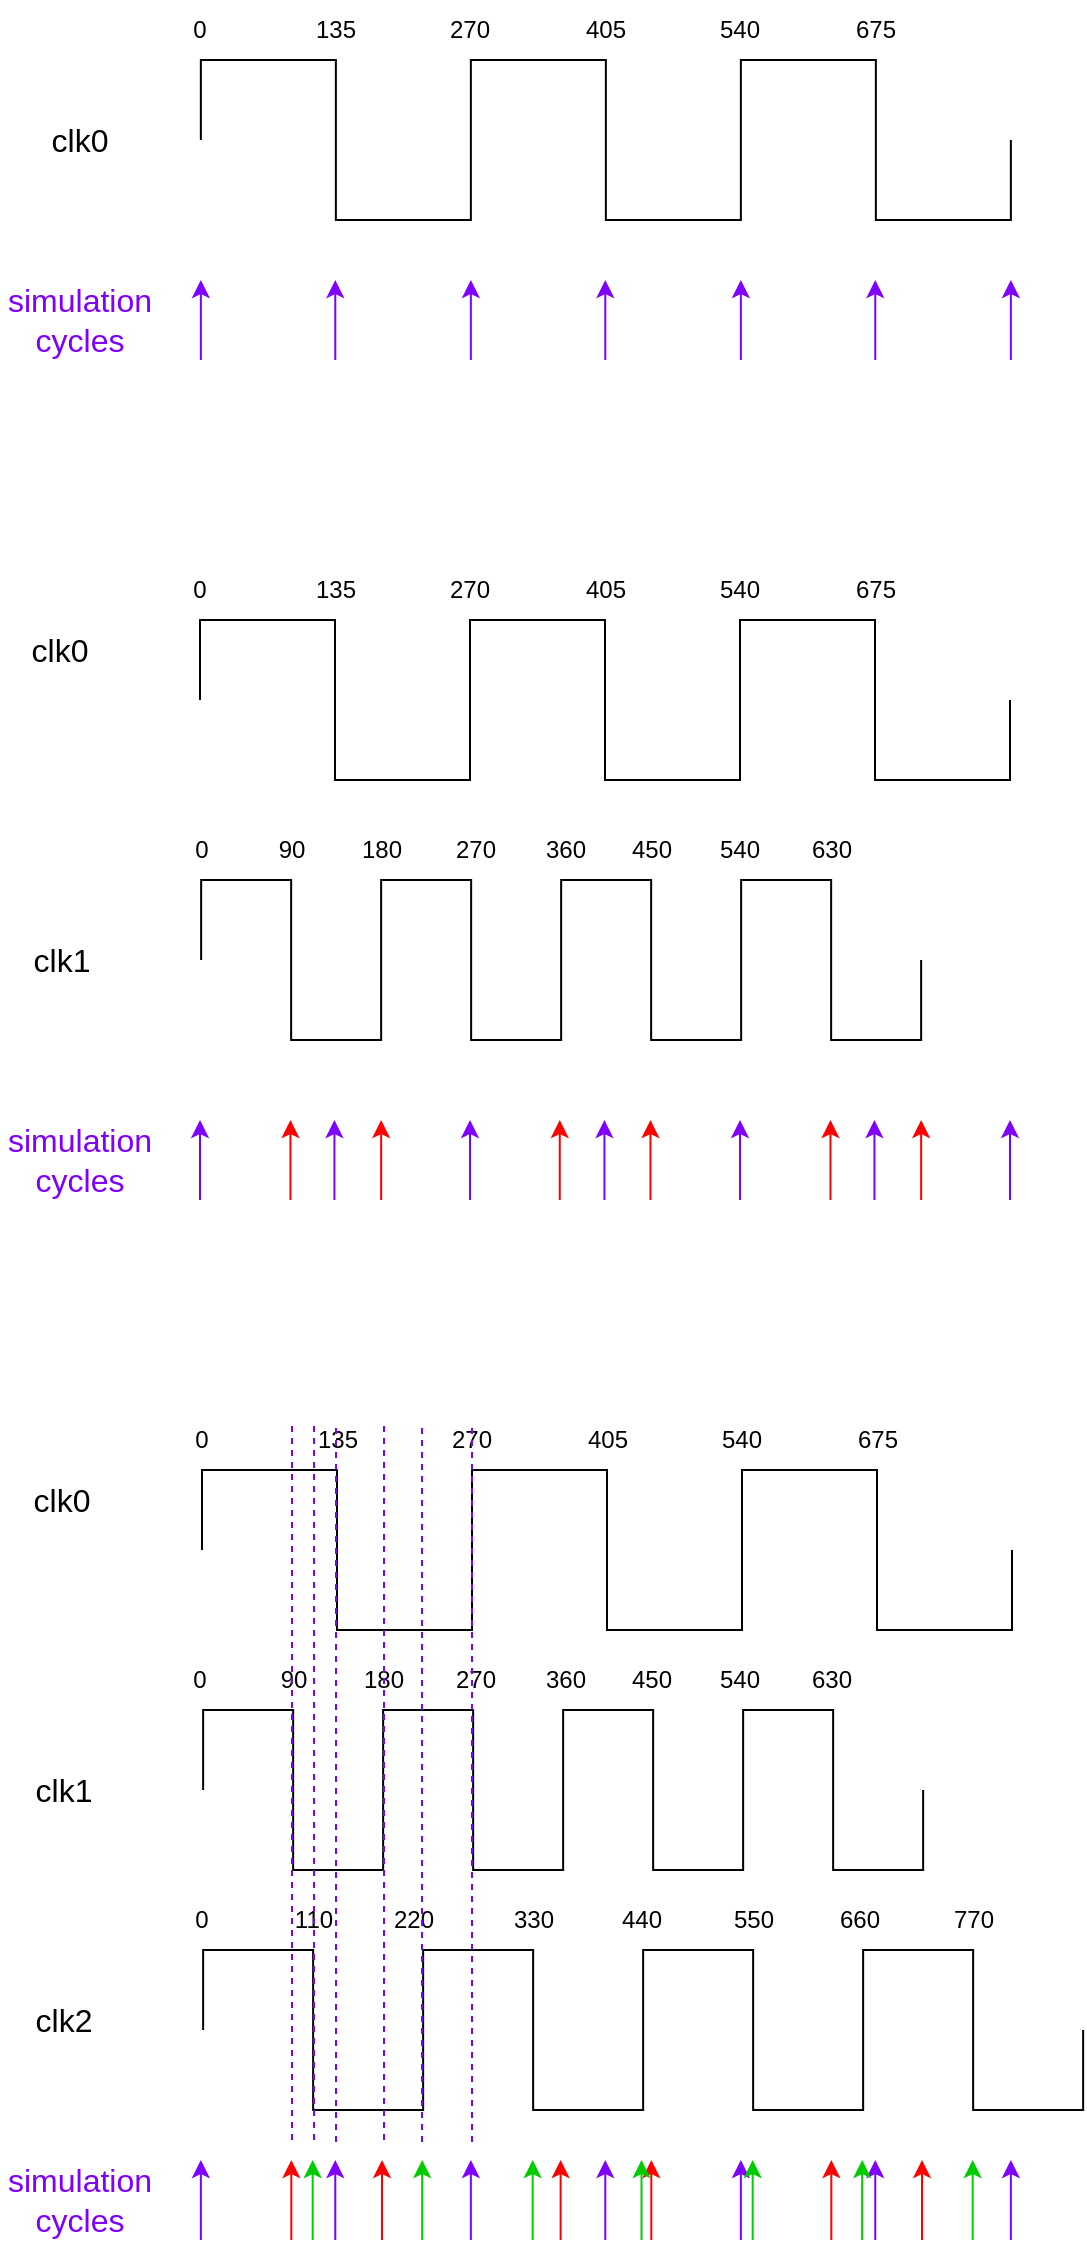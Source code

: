 <mxfile version="26.1.3">
  <diagram name="第 1 页" id="DFIpK8md_fcUtv3xiPu4">
    <mxGraphModel dx="1434" dy="1907" grid="1" gridSize="10" guides="1" tooltips="1" connect="1" arrows="1" fold="1" page="1" pageScale="1" pageWidth="827" pageHeight="1169" math="0" shadow="0">
      <root>
        <mxCell id="0" />
        <mxCell id="1" parent="0" />
        <mxCell id="Y7ee8ukr4ZgqE5oiGkmK-1" value="" style="pointerEvents=1;verticalLabelPosition=bottom;shadow=0;dashed=0;align=center;html=1;verticalAlign=top;shape=mxgraph.electrical.waveforms.square_wave;fontColor=#C3ABD0;" vertex="1" parent="1">
          <mxGeometry x="160.57" y="-265" width="90" height="80" as="geometry" />
        </mxCell>
        <mxCell id="Y7ee8ukr4ZgqE5oiGkmK-2" value="" style="pointerEvents=1;verticalLabelPosition=bottom;shadow=0;dashed=0;align=center;html=1;verticalAlign=top;shape=mxgraph.electrical.waveforms.square_wave;fontColor=#C3ABD0;" vertex="1" parent="1">
          <mxGeometry x="250.57" y="-265" width="90" height="80" as="geometry" />
        </mxCell>
        <mxCell id="Y7ee8ukr4ZgqE5oiGkmK-3" value="" style="pointerEvents=1;verticalLabelPosition=bottom;shadow=0;dashed=0;align=center;html=1;verticalAlign=top;shape=mxgraph.electrical.waveforms.square_wave;fontColor=#C3ABD0;" vertex="1" parent="1">
          <mxGeometry x="340.57" y="-265" width="90" height="80" as="geometry" />
        </mxCell>
        <mxCell id="Y7ee8ukr4ZgqE5oiGkmK-4" value="" style="pointerEvents=1;verticalLabelPosition=bottom;shadow=0;dashed=0;align=center;html=1;verticalAlign=top;shape=mxgraph.electrical.waveforms.square_wave;fontColor=#C3ABD0;" vertex="1" parent="1">
          <mxGeometry x="430.57" y="-265" width="90" height="80" as="geometry" />
        </mxCell>
        <mxCell id="Y7ee8ukr4ZgqE5oiGkmK-5" value="" style="pointerEvents=1;verticalLabelPosition=bottom;shadow=0;dashed=0;align=center;html=1;verticalAlign=top;shape=mxgraph.electrical.waveforms.square_wave;fontColor=#C3ABD0;" vertex="1" parent="1">
          <mxGeometry x="160.57" y="-145" width="110" height="80" as="geometry" />
        </mxCell>
        <mxCell id="Y7ee8ukr4ZgqE5oiGkmK-6" value="" style="pointerEvents=1;verticalLabelPosition=bottom;shadow=0;dashed=0;align=center;html=1;verticalAlign=top;shape=mxgraph.electrical.waveforms.square_wave;fontColor=#C3ABD0;" vertex="1" parent="1">
          <mxGeometry x="270.57" y="-145" width="110" height="80" as="geometry" />
        </mxCell>
        <mxCell id="Y7ee8ukr4ZgqE5oiGkmK-7" value="" style="pointerEvents=1;verticalLabelPosition=bottom;shadow=0;dashed=0;align=center;html=1;verticalAlign=top;shape=mxgraph.electrical.waveforms.square_wave;fontColor=#C3ABD0;" vertex="1" parent="1">
          <mxGeometry x="380.57" y="-145" width="110" height="80" as="geometry" />
        </mxCell>
        <mxCell id="Y7ee8ukr4ZgqE5oiGkmK-8" value="" style="pointerEvents=1;verticalLabelPosition=bottom;shadow=0;dashed=0;align=center;html=1;verticalAlign=top;shape=mxgraph.electrical.waveforms.square_wave;fontColor=#C3ABD0;" vertex="1" parent="1">
          <mxGeometry x="490.57" y="-145" width="110" height="80" as="geometry" />
        </mxCell>
        <mxCell id="Y7ee8ukr4ZgqE5oiGkmK-9" value="" style="pointerEvents=1;verticalLabelPosition=bottom;shadow=0;dashed=0;align=center;html=1;verticalAlign=top;shape=mxgraph.electrical.waveforms.square_wave;fontColor=#C3ABD0;" vertex="1" parent="1">
          <mxGeometry x="160" y="-385" width="135" height="80" as="geometry" />
        </mxCell>
        <mxCell id="Y7ee8ukr4ZgqE5oiGkmK-10" value="" style="pointerEvents=1;verticalLabelPosition=bottom;shadow=0;dashed=0;align=center;html=1;verticalAlign=top;shape=mxgraph.electrical.waveforms.square_wave;fontColor=#C3ABD0;" vertex="1" parent="1">
          <mxGeometry x="295" y="-385" width="135" height="80" as="geometry" />
        </mxCell>
        <mxCell id="Y7ee8ukr4ZgqE5oiGkmK-11" value="" style="pointerEvents=1;verticalLabelPosition=bottom;shadow=0;dashed=0;align=center;html=1;verticalAlign=top;shape=mxgraph.electrical.waveforms.square_wave;fontColor=#C3ABD0;" vertex="1" parent="1">
          <mxGeometry x="430" y="-385" width="135" height="80" as="geometry" />
        </mxCell>
        <mxCell id="Y7ee8ukr4ZgqE5oiGkmK-12" value="0" style="text;html=1;strokeColor=none;fillColor=none;align=center;verticalAlign=middle;whiteSpace=wrap;rounded=0;fontColor=#000000;" vertex="1" parent="1">
          <mxGeometry x="130" y="-415" width="60" height="30" as="geometry" />
        </mxCell>
        <mxCell id="Y7ee8ukr4ZgqE5oiGkmK-13" value="135" style="text;html=1;strokeColor=none;fillColor=none;align=center;verticalAlign=middle;whiteSpace=wrap;rounded=0;fontColor=#000000;" vertex="1" parent="1">
          <mxGeometry x="197.5" y="-415" width="60" height="30" as="geometry" />
        </mxCell>
        <mxCell id="Y7ee8ukr4ZgqE5oiGkmK-14" value="90" style="text;html=1;strokeColor=none;fillColor=none;align=center;verticalAlign=middle;whiteSpace=wrap;rounded=0;fontColor=#000000;" vertex="1" parent="1">
          <mxGeometry x="175.57" y="-295" width="60" height="30" as="geometry" />
        </mxCell>
        <mxCell id="Y7ee8ukr4ZgqE5oiGkmK-15" value="110" style="text;html=1;strokeColor=none;fillColor=none;align=center;verticalAlign=middle;whiteSpace=wrap;rounded=0;fontColor=#000000;" vertex="1" parent="1">
          <mxGeometry x="185.57" y="-175" width="60" height="30" as="geometry" />
        </mxCell>
        <mxCell id="Y7ee8ukr4ZgqE5oiGkmK-16" value="270" style="text;html=1;strokeColor=none;fillColor=none;align=center;verticalAlign=middle;whiteSpace=wrap;rounded=0;fontColor=#000000;" vertex="1" parent="1">
          <mxGeometry x="265" y="-415" width="60" height="30" as="geometry" />
        </mxCell>
        <mxCell id="Y7ee8ukr4ZgqE5oiGkmK-17" value="405" style="text;html=1;strokeColor=none;fillColor=none;align=center;verticalAlign=middle;whiteSpace=wrap;rounded=0;fontColor=#000000;" vertex="1" parent="1">
          <mxGeometry x="332.5" y="-415" width="60" height="30" as="geometry" />
        </mxCell>
        <mxCell id="Y7ee8ukr4ZgqE5oiGkmK-18" value="540" style="text;html=1;strokeColor=none;fillColor=none;align=center;verticalAlign=middle;whiteSpace=wrap;rounded=0;fontColor=#000000;" vertex="1" parent="1">
          <mxGeometry x="400" y="-415" width="60" height="30" as="geometry" />
        </mxCell>
        <mxCell id="Y7ee8ukr4ZgqE5oiGkmK-19" value="180" style="text;html=1;strokeColor=none;fillColor=none;align=center;verticalAlign=middle;whiteSpace=wrap;rounded=0;fontColor=#000000;" vertex="1" parent="1">
          <mxGeometry x="220.57" y="-295" width="60" height="30" as="geometry" />
        </mxCell>
        <mxCell id="Y7ee8ukr4ZgqE5oiGkmK-20" value="220" style="text;html=1;strokeColor=none;fillColor=none;align=center;verticalAlign=middle;whiteSpace=wrap;rounded=0;fontColor=#000000;" vertex="1" parent="1">
          <mxGeometry x="235.57" y="-175" width="60" height="30" as="geometry" />
        </mxCell>
        <mxCell id="Y7ee8ukr4ZgqE5oiGkmK-21" value="clk0" style="text;html=1;strokeColor=none;fillColor=none;align=center;verticalAlign=middle;whiteSpace=wrap;rounded=0;fontColor=#000000;fontSize=16;" vertex="1" parent="1">
          <mxGeometry x="60" y="-385" width="60" height="30" as="geometry" />
        </mxCell>
        <mxCell id="Y7ee8ukr4ZgqE5oiGkmK-22" value="clk1" style="text;html=1;strokeColor=none;fillColor=none;align=center;verticalAlign=middle;whiteSpace=wrap;rounded=0;fontColor=#000000;fontSize=16;" vertex="1" parent="1">
          <mxGeometry x="60.57" y="-240" width="60" height="30" as="geometry" />
        </mxCell>
        <mxCell id="Y7ee8ukr4ZgqE5oiGkmK-23" value="clk2" style="text;html=1;strokeColor=none;fillColor=none;align=center;verticalAlign=middle;whiteSpace=wrap;rounded=0;fontColor=#000000;fontSize=16;" vertex="1" parent="1">
          <mxGeometry x="60.57" y="-125" width="60" height="30" as="geometry" />
        </mxCell>
        <mxCell id="Y7ee8ukr4ZgqE5oiGkmK-24" value="" style="endArrow=none;dashed=1;html=1;rounded=0;strokeColor=#7F00FF;fontColor=#000000;" edge="1" parent="1">
          <mxGeometry width="50" height="50" relative="1" as="geometry">
            <mxPoint x="205" y="-50" as="sourcePoint" />
            <mxPoint x="205" y="-410" as="targetPoint" />
          </mxGeometry>
        </mxCell>
        <mxCell id="Y7ee8ukr4ZgqE5oiGkmK-25" value="" style="pointerEvents=1;verticalLabelPosition=bottom;shadow=0;dashed=0;align=center;html=1;verticalAlign=top;shape=mxgraph.electrical.waveforms.square_wave;fontColor=#C3ABD0;" vertex="1" parent="1">
          <mxGeometry x="159.43" y="-1090" width="135" height="80" as="geometry" />
        </mxCell>
        <mxCell id="Y7ee8ukr4ZgqE5oiGkmK-26" value="" style="pointerEvents=1;verticalLabelPosition=bottom;shadow=0;dashed=0;align=center;html=1;verticalAlign=top;shape=mxgraph.electrical.waveforms.square_wave;fontColor=#C3ABD0;" vertex="1" parent="1">
          <mxGeometry x="294.43" y="-1090" width="135" height="80" as="geometry" />
        </mxCell>
        <mxCell id="Y7ee8ukr4ZgqE5oiGkmK-27" value="" style="pointerEvents=1;verticalLabelPosition=bottom;shadow=0;dashed=0;align=center;html=1;verticalAlign=top;shape=mxgraph.electrical.waveforms.square_wave;fontColor=#C3ABD0;" vertex="1" parent="1">
          <mxGeometry x="429.43" y="-1090" width="135" height="80" as="geometry" />
        </mxCell>
        <mxCell id="Y7ee8ukr4ZgqE5oiGkmK-28" value="0" style="text;html=1;strokeColor=none;fillColor=none;align=center;verticalAlign=middle;whiteSpace=wrap;rounded=0;fontColor=#000000;" vertex="1" parent="1">
          <mxGeometry x="129.43" y="-1120" width="60" height="30" as="geometry" />
        </mxCell>
        <mxCell id="Y7ee8ukr4ZgqE5oiGkmK-29" value="135" style="text;html=1;strokeColor=none;fillColor=none;align=center;verticalAlign=middle;whiteSpace=wrap;rounded=0;fontColor=#000000;" vertex="1" parent="1">
          <mxGeometry x="196.93" y="-1120" width="60" height="30" as="geometry" />
        </mxCell>
        <mxCell id="Y7ee8ukr4ZgqE5oiGkmK-30" value="270" style="text;html=1;strokeColor=none;fillColor=none;align=center;verticalAlign=middle;whiteSpace=wrap;rounded=0;fontColor=#000000;" vertex="1" parent="1">
          <mxGeometry x="264.43" y="-1120" width="60" height="30" as="geometry" />
        </mxCell>
        <mxCell id="Y7ee8ukr4ZgqE5oiGkmK-31" value="405" style="text;html=1;strokeColor=none;fillColor=none;align=center;verticalAlign=middle;whiteSpace=wrap;rounded=0;fontColor=#000000;" vertex="1" parent="1">
          <mxGeometry x="331.93" y="-1120" width="60" height="30" as="geometry" />
        </mxCell>
        <mxCell id="Y7ee8ukr4ZgqE5oiGkmK-32" value="540" style="text;html=1;strokeColor=none;fillColor=none;align=center;verticalAlign=middle;whiteSpace=wrap;rounded=0;fontColor=#000000;" vertex="1" parent="1">
          <mxGeometry x="399.43" y="-1120" width="60" height="30" as="geometry" />
        </mxCell>
        <mxCell id="Y7ee8ukr4ZgqE5oiGkmK-33" value="clk0" style="text;html=1;strokeColor=none;fillColor=none;align=center;verticalAlign=middle;whiteSpace=wrap;rounded=0;fontColor=#000000;fontSize=16;" vertex="1" parent="1">
          <mxGeometry x="69.43" y="-1065" width="60" height="30" as="geometry" />
        </mxCell>
        <mxCell id="Y7ee8ukr4ZgqE5oiGkmK-34" value="simulation&lt;br&gt;cycles" style="text;html=1;strokeColor=none;fillColor=none;align=center;verticalAlign=middle;whiteSpace=wrap;rounded=0;fontColor=#7F00FF;fontSize=16;" vertex="1" parent="1">
          <mxGeometry x="69.43" y="-980" width="60" height="40" as="geometry" />
        </mxCell>
        <mxCell id="Y7ee8ukr4ZgqE5oiGkmK-35" value="" style="endArrow=classic;html=1;rounded=0;strokeColor=#7F00FF;fontSize=16;fontColor=#FF0000;" edge="1" parent="1">
          <mxGeometry width="50" height="50" relative="1" as="geometry">
            <mxPoint x="159.43" y="-940" as="sourcePoint" />
            <mxPoint x="159.43" y="-980" as="targetPoint" />
          </mxGeometry>
        </mxCell>
        <mxCell id="Y7ee8ukr4ZgqE5oiGkmK-36" value="" style="endArrow=classic;html=1;rounded=0;strokeColor=#7F00FF;fontSize=16;fontColor=#FF0000;" edge="1" parent="1">
          <mxGeometry width="50" height="50" relative="1" as="geometry">
            <mxPoint x="226.64" y="-940" as="sourcePoint" />
            <mxPoint x="226.64" y="-980" as="targetPoint" />
          </mxGeometry>
        </mxCell>
        <mxCell id="Y7ee8ukr4ZgqE5oiGkmK-37" value="" style="endArrow=classic;html=1;rounded=0;strokeColor=#7F00FF;fontSize=16;fontColor=#FF0000;" edge="1" parent="1">
          <mxGeometry width="50" height="50" relative="1" as="geometry">
            <mxPoint x="294.43" y="-940" as="sourcePoint" />
            <mxPoint x="294.43" y="-980" as="targetPoint" />
          </mxGeometry>
        </mxCell>
        <mxCell id="Y7ee8ukr4ZgqE5oiGkmK-38" value="" style="endArrow=classic;html=1;rounded=0;strokeColor=#7F00FF;fontSize=16;fontColor=#FF0000;" edge="1" parent="1">
          <mxGeometry width="50" height="50" relative="1" as="geometry">
            <mxPoint x="361.64" y="-940" as="sourcePoint" />
            <mxPoint x="361.64" y="-980" as="targetPoint" />
          </mxGeometry>
        </mxCell>
        <mxCell id="Y7ee8ukr4ZgqE5oiGkmK-39" value="" style="endArrow=classic;html=1;rounded=0;strokeColor=#7F00FF;fontSize=16;fontColor=#FF0000;" edge="1" parent="1">
          <mxGeometry width="50" height="50" relative="1" as="geometry">
            <mxPoint x="429.43" y="-940" as="sourcePoint" />
            <mxPoint x="429.43" y="-980" as="targetPoint" />
          </mxGeometry>
        </mxCell>
        <mxCell id="Y7ee8ukr4ZgqE5oiGkmK-40" value="" style="endArrow=classic;html=1;rounded=0;strokeColor=#7F00FF;fontSize=16;fontColor=#FF0000;" edge="1" parent="1">
          <mxGeometry width="50" height="50" relative="1" as="geometry">
            <mxPoint x="496.64" y="-940" as="sourcePoint" />
            <mxPoint x="496.64" y="-980" as="targetPoint" />
          </mxGeometry>
        </mxCell>
        <mxCell id="Y7ee8ukr4ZgqE5oiGkmK-41" value="" style="endArrow=classic;html=1;rounded=0;strokeColor=#7F00FF;fontSize=16;fontColor=#FF0000;" edge="1" parent="1">
          <mxGeometry width="50" height="50" relative="1" as="geometry">
            <mxPoint x="564.43" y="-940" as="sourcePoint" />
            <mxPoint x="564.43" y="-980" as="targetPoint" />
          </mxGeometry>
        </mxCell>
        <mxCell id="Y7ee8ukr4ZgqE5oiGkmK-42" value="675" style="text;html=1;strokeColor=none;fillColor=none;align=center;verticalAlign=middle;whiteSpace=wrap;rounded=0;fontColor=#000000;" vertex="1" parent="1">
          <mxGeometry x="466.93" y="-1120" width="60" height="30" as="geometry" />
        </mxCell>
        <mxCell id="Y7ee8ukr4ZgqE5oiGkmK-43" value="" style="pointerEvents=1;verticalLabelPosition=bottom;shadow=0;dashed=0;align=center;html=1;verticalAlign=top;shape=mxgraph.electrical.waveforms.square_wave;fontColor=#C3ABD0;" vertex="1" parent="1">
          <mxGeometry x="159.57" y="-680" width="90" height="80" as="geometry" />
        </mxCell>
        <mxCell id="Y7ee8ukr4ZgqE5oiGkmK-44" value="" style="pointerEvents=1;verticalLabelPosition=bottom;shadow=0;dashed=0;align=center;html=1;verticalAlign=top;shape=mxgraph.electrical.waveforms.square_wave;fontColor=#C3ABD0;" vertex="1" parent="1">
          <mxGeometry x="249.57" y="-680" width="90" height="80" as="geometry" />
        </mxCell>
        <mxCell id="Y7ee8ukr4ZgqE5oiGkmK-45" value="" style="pointerEvents=1;verticalLabelPosition=bottom;shadow=0;dashed=0;align=center;html=1;verticalAlign=top;shape=mxgraph.electrical.waveforms.square_wave;fontColor=#C3ABD0;" vertex="1" parent="1">
          <mxGeometry x="339.57" y="-680" width="90" height="80" as="geometry" />
        </mxCell>
        <mxCell id="Y7ee8ukr4ZgqE5oiGkmK-46" value="" style="pointerEvents=1;verticalLabelPosition=bottom;shadow=0;dashed=0;align=center;html=1;verticalAlign=top;shape=mxgraph.electrical.waveforms.square_wave;fontColor=#C3ABD0;" vertex="1" parent="1">
          <mxGeometry x="429.57" y="-680" width="90" height="80" as="geometry" />
        </mxCell>
        <mxCell id="Y7ee8ukr4ZgqE5oiGkmK-47" value="" style="pointerEvents=1;verticalLabelPosition=bottom;shadow=0;dashed=0;align=center;html=1;verticalAlign=top;shape=mxgraph.electrical.waveforms.square_wave;fontColor=#C3ABD0;" vertex="1" parent="1">
          <mxGeometry x="159" y="-810" width="135" height="80" as="geometry" />
        </mxCell>
        <mxCell id="Y7ee8ukr4ZgqE5oiGkmK-48" value="" style="pointerEvents=1;verticalLabelPosition=bottom;shadow=0;dashed=0;align=center;html=1;verticalAlign=top;shape=mxgraph.electrical.waveforms.square_wave;fontColor=#C3ABD0;" vertex="1" parent="1">
          <mxGeometry x="294" y="-810" width="135" height="80" as="geometry" />
        </mxCell>
        <mxCell id="Y7ee8ukr4ZgqE5oiGkmK-49" value="" style="pointerEvents=1;verticalLabelPosition=bottom;shadow=0;dashed=0;align=center;html=1;verticalAlign=top;shape=mxgraph.electrical.waveforms.square_wave;fontColor=#C3ABD0;" vertex="1" parent="1">
          <mxGeometry x="429" y="-810" width="135" height="80" as="geometry" />
        </mxCell>
        <mxCell id="Y7ee8ukr4ZgqE5oiGkmK-50" value="0" style="text;html=1;strokeColor=none;fillColor=none;align=center;verticalAlign=middle;whiteSpace=wrap;rounded=0;fontColor=#000000;" vertex="1" parent="1">
          <mxGeometry x="129" y="-840" width="60" height="30" as="geometry" />
        </mxCell>
        <mxCell id="Y7ee8ukr4ZgqE5oiGkmK-51" value="135" style="text;html=1;strokeColor=none;fillColor=none;align=center;verticalAlign=middle;whiteSpace=wrap;rounded=0;fontColor=#000000;" vertex="1" parent="1">
          <mxGeometry x="196.5" y="-840" width="60" height="30" as="geometry" />
        </mxCell>
        <mxCell id="Y7ee8ukr4ZgqE5oiGkmK-52" value="90" style="text;html=1;strokeColor=none;fillColor=none;align=center;verticalAlign=middle;whiteSpace=wrap;rounded=0;fontColor=#000000;" vertex="1" parent="1">
          <mxGeometry x="174.57" y="-710" width="60" height="30" as="geometry" />
        </mxCell>
        <mxCell id="Y7ee8ukr4ZgqE5oiGkmK-53" value="270" style="text;html=1;strokeColor=none;fillColor=none;align=center;verticalAlign=middle;whiteSpace=wrap;rounded=0;fontColor=#000000;" vertex="1" parent="1">
          <mxGeometry x="264" y="-840" width="60" height="30" as="geometry" />
        </mxCell>
        <mxCell id="Y7ee8ukr4ZgqE5oiGkmK-54" value="405" style="text;html=1;strokeColor=none;fillColor=none;align=center;verticalAlign=middle;whiteSpace=wrap;rounded=0;fontColor=#000000;" vertex="1" parent="1">
          <mxGeometry x="331.5" y="-840" width="60" height="30" as="geometry" />
        </mxCell>
        <mxCell id="Y7ee8ukr4ZgqE5oiGkmK-55" value="540" style="text;html=1;strokeColor=none;fillColor=none;align=center;verticalAlign=middle;whiteSpace=wrap;rounded=0;fontColor=#000000;" vertex="1" parent="1">
          <mxGeometry x="399" y="-840" width="60" height="30" as="geometry" />
        </mxCell>
        <mxCell id="Y7ee8ukr4ZgqE5oiGkmK-56" value="180" style="text;html=1;strokeColor=none;fillColor=none;align=center;verticalAlign=middle;whiteSpace=wrap;rounded=0;fontColor=#000000;" vertex="1" parent="1">
          <mxGeometry x="219.57" y="-710" width="60" height="30" as="geometry" />
        </mxCell>
        <mxCell id="Y7ee8ukr4ZgqE5oiGkmK-57" value="clk0" style="text;html=1;strokeColor=none;fillColor=none;align=center;verticalAlign=middle;whiteSpace=wrap;rounded=0;fontColor=#000000;fontSize=16;" vertex="1" parent="1">
          <mxGeometry x="59.0" y="-810" width="60" height="30" as="geometry" />
        </mxCell>
        <mxCell id="Y7ee8ukr4ZgqE5oiGkmK-58" value="clk1" style="text;html=1;strokeColor=none;fillColor=none;align=center;verticalAlign=middle;whiteSpace=wrap;rounded=0;fontColor=#000000;fontSize=16;" vertex="1" parent="1">
          <mxGeometry x="59.57" y="-655" width="60" height="30" as="geometry" />
        </mxCell>
        <mxCell id="Y7ee8ukr4ZgqE5oiGkmK-59" value="0" style="text;html=1;strokeColor=none;fillColor=none;align=center;verticalAlign=middle;whiteSpace=wrap;rounded=0;fontColor=#000000;" vertex="1" parent="1">
          <mxGeometry x="129.57" y="-710" width="60" height="30" as="geometry" />
        </mxCell>
        <mxCell id="Y7ee8ukr4ZgqE5oiGkmK-60" value="270" style="text;html=1;strokeColor=none;fillColor=none;align=center;verticalAlign=middle;whiteSpace=wrap;rounded=0;fontColor=#000000;" vertex="1" parent="1">
          <mxGeometry x="267.07" y="-710" width="60" height="30" as="geometry" />
        </mxCell>
        <mxCell id="Y7ee8ukr4ZgqE5oiGkmK-61" value="360" style="text;html=1;strokeColor=none;fillColor=none;align=center;verticalAlign=middle;whiteSpace=wrap;rounded=0;fontColor=#000000;" vertex="1" parent="1">
          <mxGeometry x="312.07" y="-710" width="60" height="30" as="geometry" />
        </mxCell>
        <mxCell id="Y7ee8ukr4ZgqE5oiGkmK-62" value="450" style="text;html=1;strokeColor=none;fillColor=none;align=center;verticalAlign=middle;whiteSpace=wrap;rounded=0;fontColor=#000000;" vertex="1" parent="1">
          <mxGeometry x="354.57" y="-710" width="60" height="30" as="geometry" />
        </mxCell>
        <mxCell id="Y7ee8ukr4ZgqE5oiGkmK-63" value="540" style="text;html=1;strokeColor=none;fillColor=none;align=center;verticalAlign=middle;whiteSpace=wrap;rounded=0;fontColor=#000000;" vertex="1" parent="1">
          <mxGeometry x="399" y="-710" width="60" height="30" as="geometry" />
        </mxCell>
        <mxCell id="Y7ee8ukr4ZgqE5oiGkmK-64" value="630" style="text;html=1;strokeColor=none;fillColor=none;align=center;verticalAlign=middle;whiteSpace=wrap;rounded=0;fontColor=#000000;" vertex="1" parent="1">
          <mxGeometry x="444.57" y="-710" width="60" height="30" as="geometry" />
        </mxCell>
        <mxCell id="Y7ee8ukr4ZgqE5oiGkmK-65" value="675" style="text;html=1;strokeColor=none;fillColor=none;align=center;verticalAlign=middle;whiteSpace=wrap;rounded=0;fontColor=#000000;" vertex="1" parent="1">
          <mxGeometry x="466.5" y="-840" width="60" height="30" as="geometry" />
        </mxCell>
        <mxCell id="Y7ee8ukr4ZgqE5oiGkmK-66" value="simulation&lt;br&gt;cycles" style="text;html=1;strokeColor=none;fillColor=none;align=center;verticalAlign=middle;whiteSpace=wrap;rounded=0;fontColor=#7F00FF;fontSize=16;" vertex="1" parent="1">
          <mxGeometry x="69.0" y="-560" width="60" height="40" as="geometry" />
        </mxCell>
        <mxCell id="Y7ee8ukr4ZgqE5oiGkmK-67" value="" style="endArrow=classic;html=1;rounded=0;strokeColor=#7F00FF;fontSize=16;fontColor=#FF0000;" edge="1" parent="1">
          <mxGeometry width="50" height="50" relative="1" as="geometry">
            <mxPoint x="159" y="-520" as="sourcePoint" />
            <mxPoint x="159" y="-560" as="targetPoint" />
          </mxGeometry>
        </mxCell>
        <mxCell id="Y7ee8ukr4ZgqE5oiGkmK-68" value="" style="endArrow=classic;html=1;rounded=0;strokeColor=#7F00FF;fontSize=16;fontColor=#FF0000;" edge="1" parent="1">
          <mxGeometry width="50" height="50" relative="1" as="geometry">
            <mxPoint x="226.21" y="-520" as="sourcePoint" />
            <mxPoint x="226.21" y="-560" as="targetPoint" />
          </mxGeometry>
        </mxCell>
        <mxCell id="Y7ee8ukr4ZgqE5oiGkmK-69" value="" style="endArrow=classic;html=1;rounded=0;strokeColor=#7F00FF;fontSize=16;fontColor=#FF0000;" edge="1" parent="1">
          <mxGeometry width="50" height="50" relative="1" as="geometry">
            <mxPoint x="294" y="-520" as="sourcePoint" />
            <mxPoint x="294" y="-560" as="targetPoint" />
          </mxGeometry>
        </mxCell>
        <mxCell id="Y7ee8ukr4ZgqE5oiGkmK-70" value="" style="endArrow=classic;html=1;rounded=0;strokeColor=#7F00FF;fontSize=16;fontColor=#FF0000;" edge="1" parent="1">
          <mxGeometry width="50" height="50" relative="1" as="geometry">
            <mxPoint x="361.21" y="-520" as="sourcePoint" />
            <mxPoint x="361.21" y="-560" as="targetPoint" />
          </mxGeometry>
        </mxCell>
        <mxCell id="Y7ee8ukr4ZgqE5oiGkmK-71" value="" style="endArrow=classic;html=1;rounded=0;strokeColor=#7F00FF;fontSize=16;fontColor=#FF0000;" edge="1" parent="1">
          <mxGeometry width="50" height="50" relative="1" as="geometry">
            <mxPoint x="429.0" y="-520" as="sourcePoint" />
            <mxPoint x="429.0" y="-560" as="targetPoint" />
          </mxGeometry>
        </mxCell>
        <mxCell id="Y7ee8ukr4ZgqE5oiGkmK-72" value="" style="endArrow=classic;html=1;rounded=0;strokeColor=#7F00FF;fontSize=16;fontColor=#FF0000;" edge="1" parent="1">
          <mxGeometry width="50" height="50" relative="1" as="geometry">
            <mxPoint x="496.21" y="-520" as="sourcePoint" />
            <mxPoint x="496.21" y="-560" as="targetPoint" />
          </mxGeometry>
        </mxCell>
        <mxCell id="Y7ee8ukr4ZgqE5oiGkmK-73" value="" style="endArrow=classic;html=1;rounded=0;strokeColor=#7F00FF;fontSize=16;fontColor=#FF0000;" edge="1" parent="1">
          <mxGeometry width="50" height="50" relative="1" as="geometry">
            <mxPoint x="564" y="-520" as="sourcePoint" />
            <mxPoint x="564" y="-560" as="targetPoint" />
          </mxGeometry>
        </mxCell>
        <mxCell id="Y7ee8ukr4ZgqE5oiGkmK-74" value="" style="endArrow=classic;html=1;rounded=0;strokeColor=#FF0000;fontSize=16;fontColor=#FF0000;" edge="1" parent="1">
          <mxGeometry width="50" height="50" relative="1" as="geometry">
            <mxPoint x="204.23" y="-520" as="sourcePoint" />
            <mxPoint x="204.23" y="-560" as="targetPoint" />
          </mxGeometry>
        </mxCell>
        <mxCell id="Y7ee8ukr4ZgqE5oiGkmK-75" value="" style="endArrow=classic;html=1;rounded=0;strokeColor=#FF0000;fontSize=16;fontColor=#FF0000;" edge="1" parent="1">
          <mxGeometry width="50" height="50" relative="1" as="geometry">
            <mxPoint x="249.57" y="-520" as="sourcePoint" />
            <mxPoint x="249.57" y="-560" as="targetPoint" />
          </mxGeometry>
        </mxCell>
        <mxCell id="Y7ee8ukr4ZgqE5oiGkmK-76" value="" style="endArrow=classic;html=1;rounded=0;strokeColor=#FF0000;fontSize=16;fontColor=#FF0000;" edge="1" parent="1">
          <mxGeometry width="50" height="50" relative="1" as="geometry">
            <mxPoint x="338.88" y="-520" as="sourcePoint" />
            <mxPoint x="338.88" y="-560" as="targetPoint" />
          </mxGeometry>
        </mxCell>
        <mxCell id="Y7ee8ukr4ZgqE5oiGkmK-77" value="" style="endArrow=classic;html=1;rounded=0;strokeColor=#FF0000;fontSize=16;fontColor=#FF0000;" edge="1" parent="1">
          <mxGeometry width="50" height="50" relative="1" as="geometry">
            <mxPoint x="384.23" y="-520" as="sourcePoint" />
            <mxPoint x="384.23" y="-560" as="targetPoint" />
          </mxGeometry>
        </mxCell>
        <mxCell id="Y7ee8ukr4ZgqE5oiGkmK-78" value="" style="endArrow=classic;html=1;rounded=0;strokeColor=#FF0000;fontSize=16;fontColor=#FF0000;" edge="1" parent="1">
          <mxGeometry width="50" height="50" relative="1" as="geometry">
            <mxPoint x="474.23" y="-520" as="sourcePoint" />
            <mxPoint x="474.23" y="-560" as="targetPoint" />
          </mxGeometry>
        </mxCell>
        <mxCell id="Y7ee8ukr4ZgqE5oiGkmK-79" value="" style="endArrow=classic;html=1;rounded=0;strokeColor=#FF0000;fontSize=16;fontColor=#FF0000;" edge="1" parent="1">
          <mxGeometry width="50" height="50" relative="1" as="geometry">
            <mxPoint x="519.57" y="-520" as="sourcePoint" />
            <mxPoint x="519.57" y="-560" as="targetPoint" />
          </mxGeometry>
        </mxCell>
        <mxCell id="Y7ee8ukr4ZgqE5oiGkmK-80" value="675" style="text;html=1;strokeColor=none;fillColor=none;align=center;verticalAlign=middle;whiteSpace=wrap;rounded=0;fontColor=#000000;" vertex="1" parent="1">
          <mxGeometry x="467.5" y="-415" width="60" height="30" as="geometry" />
        </mxCell>
        <mxCell id="Y7ee8ukr4ZgqE5oiGkmK-81" value="270" style="text;html=1;strokeColor=none;fillColor=none;align=center;verticalAlign=middle;whiteSpace=wrap;rounded=0;fontColor=#000000;" vertex="1" parent="1">
          <mxGeometry x="267.07" y="-295" width="60" height="30" as="geometry" />
        </mxCell>
        <mxCell id="Y7ee8ukr4ZgqE5oiGkmK-82" value="360" style="text;html=1;strokeColor=none;fillColor=none;align=center;verticalAlign=middle;whiteSpace=wrap;rounded=0;fontColor=#000000;" vertex="1" parent="1">
          <mxGeometry x="312.07" y="-295" width="60" height="30" as="geometry" />
        </mxCell>
        <mxCell id="Y7ee8ukr4ZgqE5oiGkmK-83" value="450" style="text;html=1;strokeColor=none;fillColor=none;align=center;verticalAlign=middle;whiteSpace=wrap;rounded=0;fontColor=#000000;" vertex="1" parent="1">
          <mxGeometry x="354.57" y="-295" width="60" height="30" as="geometry" />
        </mxCell>
        <mxCell id="Y7ee8ukr4ZgqE5oiGkmK-84" value="540" style="text;html=1;strokeColor=none;fillColor=none;align=center;verticalAlign=middle;whiteSpace=wrap;rounded=0;fontColor=#000000;" vertex="1" parent="1">
          <mxGeometry x="399" y="-295" width="60" height="30" as="geometry" />
        </mxCell>
        <mxCell id="Y7ee8ukr4ZgqE5oiGkmK-85" value="630" style="text;html=1;strokeColor=none;fillColor=none;align=center;verticalAlign=middle;whiteSpace=wrap;rounded=0;fontColor=#000000;" vertex="1" parent="1">
          <mxGeometry x="444.57" y="-295" width="60" height="30" as="geometry" />
        </mxCell>
        <mxCell id="Y7ee8ukr4ZgqE5oiGkmK-86" value="0" style="text;html=1;strokeColor=none;fillColor=none;align=center;verticalAlign=middle;whiteSpace=wrap;rounded=0;fontColor=#000000;" vertex="1" parent="1">
          <mxGeometry x="129" y="-295" width="60" height="30" as="geometry" />
        </mxCell>
        <mxCell id="Y7ee8ukr4ZgqE5oiGkmK-87" value="0" style="text;html=1;strokeColor=none;fillColor=none;align=center;verticalAlign=middle;whiteSpace=wrap;rounded=0;fontColor=#000000;" vertex="1" parent="1">
          <mxGeometry x="130" y="-175" width="60" height="30" as="geometry" />
        </mxCell>
        <mxCell id="Y7ee8ukr4ZgqE5oiGkmK-88" value="330" style="text;html=1;strokeColor=none;fillColor=none;align=center;verticalAlign=middle;whiteSpace=wrap;rounded=0;fontColor=#000000;" vertex="1" parent="1">
          <mxGeometry x="295.57" y="-175" width="60" height="30" as="geometry" />
        </mxCell>
        <mxCell id="Y7ee8ukr4ZgqE5oiGkmK-89" value="440" style="text;html=1;strokeColor=none;fillColor=none;align=center;verticalAlign=middle;whiteSpace=wrap;rounded=0;fontColor=#000000;" vertex="1" parent="1">
          <mxGeometry x="350" y="-175" width="60" height="30" as="geometry" />
        </mxCell>
        <mxCell id="Y7ee8ukr4ZgqE5oiGkmK-90" value="550" style="text;html=1;strokeColor=none;fillColor=none;align=center;verticalAlign=middle;whiteSpace=wrap;rounded=0;fontColor=#000000;" vertex="1" parent="1">
          <mxGeometry x="405.57" y="-175" width="60" height="30" as="geometry" />
        </mxCell>
        <mxCell id="Y7ee8ukr4ZgqE5oiGkmK-91" value="660" style="text;html=1;strokeColor=none;fillColor=none;align=center;verticalAlign=middle;whiteSpace=wrap;rounded=0;fontColor=#000000;" vertex="1" parent="1">
          <mxGeometry x="459" y="-175" width="60" height="30" as="geometry" />
        </mxCell>
        <mxCell id="Y7ee8ukr4ZgqE5oiGkmK-92" value="770" style="text;html=1;strokeColor=none;fillColor=none;align=center;verticalAlign=middle;whiteSpace=wrap;rounded=0;fontColor=#000000;" vertex="1" parent="1">
          <mxGeometry x="515.57" y="-175" width="60" height="30" as="geometry" />
        </mxCell>
        <mxCell id="Y7ee8ukr4ZgqE5oiGkmK-93" value="simulation&lt;br&gt;cycles" style="text;html=1;strokeColor=none;fillColor=none;align=center;verticalAlign=middle;whiteSpace=wrap;rounded=0;fontColor=#7F00FF;fontSize=16;" vertex="1" parent="1">
          <mxGeometry x="69.43" y="-40" width="60" height="40" as="geometry" />
        </mxCell>
        <mxCell id="Y7ee8ukr4ZgqE5oiGkmK-94" value="" style="endArrow=classic;html=1;rounded=0;strokeColor=#7F00FF;fontSize=16;fontColor=#FF0000;" edge="1" parent="1">
          <mxGeometry width="50" height="50" relative="1" as="geometry">
            <mxPoint x="159.43" as="sourcePoint" />
            <mxPoint x="159.43" y="-40" as="targetPoint" />
          </mxGeometry>
        </mxCell>
        <mxCell id="Y7ee8ukr4ZgqE5oiGkmK-95" value="" style="endArrow=classic;html=1;rounded=0;strokeColor=#7F00FF;fontSize=16;fontColor=#FF0000;" edge="1" parent="1">
          <mxGeometry width="50" height="50" relative="1" as="geometry">
            <mxPoint x="226.64" as="sourcePoint" />
            <mxPoint x="226.64" y="-40" as="targetPoint" />
          </mxGeometry>
        </mxCell>
        <mxCell id="Y7ee8ukr4ZgqE5oiGkmK-96" value="" style="endArrow=classic;html=1;rounded=0;strokeColor=#7F00FF;fontSize=16;fontColor=#FF0000;" edge="1" parent="1">
          <mxGeometry width="50" height="50" relative="1" as="geometry">
            <mxPoint x="294.43" as="sourcePoint" />
            <mxPoint x="294.43" y="-40" as="targetPoint" />
          </mxGeometry>
        </mxCell>
        <mxCell id="Y7ee8ukr4ZgqE5oiGkmK-97" value="" style="endArrow=classic;html=1;rounded=0;strokeColor=#7F00FF;fontSize=16;fontColor=#FF0000;" edge="1" parent="1">
          <mxGeometry width="50" height="50" relative="1" as="geometry">
            <mxPoint x="361.64" as="sourcePoint" />
            <mxPoint x="361.64" y="-40" as="targetPoint" />
          </mxGeometry>
        </mxCell>
        <mxCell id="Y7ee8ukr4ZgqE5oiGkmK-98" value="" style="endArrow=classic;html=1;rounded=0;strokeColor=#7F00FF;fontSize=16;fontColor=#FF0000;" edge="1" parent="1">
          <mxGeometry width="50" height="50" relative="1" as="geometry">
            <mxPoint x="429.43" as="sourcePoint" />
            <mxPoint x="429.43" y="-40" as="targetPoint" />
          </mxGeometry>
        </mxCell>
        <mxCell id="Y7ee8ukr4ZgqE5oiGkmK-99" value="" style="endArrow=classic;html=1;rounded=0;strokeColor=#7F00FF;fontSize=16;fontColor=#FF0000;" edge="1" parent="1">
          <mxGeometry width="50" height="50" relative="1" as="geometry">
            <mxPoint x="496.64" as="sourcePoint" />
            <mxPoint x="496.64" y="-40" as="targetPoint" />
          </mxGeometry>
        </mxCell>
        <mxCell id="Y7ee8ukr4ZgqE5oiGkmK-100" value="" style="endArrow=classic;html=1;rounded=0;strokeColor=#7F00FF;fontSize=16;fontColor=#FF0000;" edge="1" parent="1">
          <mxGeometry width="50" height="50" relative="1" as="geometry">
            <mxPoint x="564.43" as="sourcePoint" />
            <mxPoint x="564.43" y="-40" as="targetPoint" />
          </mxGeometry>
        </mxCell>
        <mxCell id="Y7ee8ukr4ZgqE5oiGkmK-101" value="" style="endArrow=classic;html=1;rounded=0;strokeColor=#FF0000;fontSize=16;fontColor=#FF0000;" edge="1" parent="1">
          <mxGeometry width="50" height="50" relative="1" as="geometry">
            <mxPoint x="204.66" as="sourcePoint" />
            <mxPoint x="204.66" y="-40" as="targetPoint" />
          </mxGeometry>
        </mxCell>
        <mxCell id="Y7ee8ukr4ZgqE5oiGkmK-102" value="" style="endArrow=classic;html=1;rounded=0;strokeColor=#FF0000;fontSize=16;fontColor=#FF0000;" edge="1" parent="1">
          <mxGeometry width="50" height="50" relative="1" as="geometry">
            <mxPoint x="250" as="sourcePoint" />
            <mxPoint x="250" y="-40" as="targetPoint" />
          </mxGeometry>
        </mxCell>
        <mxCell id="Y7ee8ukr4ZgqE5oiGkmK-103" value="" style="endArrow=classic;html=1;rounded=0;strokeColor=#FF0000;fontSize=16;fontColor=#FF0000;" edge="1" parent="1">
          <mxGeometry width="50" height="50" relative="1" as="geometry">
            <mxPoint x="339.31" as="sourcePoint" />
            <mxPoint x="339.31" y="-40" as="targetPoint" />
          </mxGeometry>
        </mxCell>
        <mxCell id="Y7ee8ukr4ZgqE5oiGkmK-104" value="" style="endArrow=classic;html=1;rounded=0;strokeColor=#FF0000;fontSize=16;fontColor=#FF0000;" edge="1" parent="1">
          <mxGeometry width="50" height="50" relative="1" as="geometry">
            <mxPoint x="384.66" as="sourcePoint" />
            <mxPoint x="384.66" y="-40" as="targetPoint" />
          </mxGeometry>
        </mxCell>
        <mxCell id="Y7ee8ukr4ZgqE5oiGkmK-105" value="" style="endArrow=classic;html=1;rounded=0;strokeColor=#FF0000;fontSize=16;fontColor=#FF0000;" edge="1" parent="1">
          <mxGeometry width="50" height="50" relative="1" as="geometry">
            <mxPoint x="474.66" as="sourcePoint" />
            <mxPoint x="474.66" y="-40" as="targetPoint" />
          </mxGeometry>
        </mxCell>
        <mxCell id="Y7ee8ukr4ZgqE5oiGkmK-106" value="" style="endArrow=classic;html=1;rounded=0;strokeColor=#FF0000;fontSize=16;fontColor=#FF0000;" edge="1" parent="1">
          <mxGeometry width="50" height="50" relative="1" as="geometry">
            <mxPoint x="520" as="sourcePoint" />
            <mxPoint x="520" y="-40" as="targetPoint" />
          </mxGeometry>
        </mxCell>
        <mxCell id="Y7ee8ukr4ZgqE5oiGkmK-107" value="" style="endArrow=none;dashed=1;html=1;rounded=0;strokeColor=#7F00FF;fontColor=#000000;" edge="1" parent="1">
          <mxGeometry width="50" height="50" relative="1" as="geometry">
            <mxPoint x="216" y="-50" as="sourcePoint" />
            <mxPoint x="216" y="-410" as="targetPoint" />
          </mxGeometry>
        </mxCell>
        <mxCell id="Y7ee8ukr4ZgqE5oiGkmK-108" value="" style="endArrow=none;dashed=1;html=1;rounded=0;strokeColor=#7F00FF;fontColor=#000000;" edge="1" parent="1">
          <mxGeometry width="50" height="50" relative="1" as="geometry">
            <mxPoint x="227" y="-49" as="sourcePoint" />
            <mxPoint x="227" y="-409" as="targetPoint" />
          </mxGeometry>
        </mxCell>
        <mxCell id="Y7ee8ukr4ZgqE5oiGkmK-109" value="" style="endArrow=none;dashed=1;html=1;rounded=0;strokeColor=#7F00FF;fontColor=#000000;" edge="1" parent="1">
          <mxGeometry width="50" height="50" relative="1" as="geometry">
            <mxPoint x="251" y="-50" as="sourcePoint" />
            <mxPoint x="251" y="-410" as="targetPoint" />
          </mxGeometry>
        </mxCell>
        <mxCell id="Y7ee8ukr4ZgqE5oiGkmK-110" value="" style="endArrow=none;dashed=1;html=1;rounded=0;strokeColor=#7F00FF;fontColor=#000000;" edge="1" parent="1">
          <mxGeometry width="50" height="50" relative="1" as="geometry">
            <mxPoint x="270" y="-49" as="sourcePoint" />
            <mxPoint x="270" y="-409" as="targetPoint" />
          </mxGeometry>
        </mxCell>
        <mxCell id="Y7ee8ukr4ZgqE5oiGkmK-111" value="" style="endArrow=none;dashed=1;html=1;rounded=0;strokeColor=#7F00FF;fontColor=#000000;" edge="1" parent="1">
          <mxGeometry width="50" height="50" relative="1" as="geometry">
            <mxPoint x="295" y="-49" as="sourcePoint" />
            <mxPoint x="295" y="-409" as="targetPoint" />
          </mxGeometry>
        </mxCell>
        <mxCell id="Y7ee8ukr4ZgqE5oiGkmK-112" value="" style="endArrow=classic;html=1;rounded=0;strokeColor=#00CC00;fontSize=16;fontColor=#FF00FF;" edge="1" parent="1">
          <mxGeometry width="50" height="50" relative="1" as="geometry">
            <mxPoint x="215.33" as="sourcePoint" />
            <mxPoint x="215.33" y="-40" as="targetPoint" />
          </mxGeometry>
        </mxCell>
        <mxCell id="Y7ee8ukr4ZgqE5oiGkmK-113" value="" style="endArrow=classic;html=1;rounded=0;strokeColor=#00CC00;fontSize=16;fontColor=#FF00FF;" edge="1" parent="1">
          <mxGeometry width="50" height="50" relative="1" as="geometry">
            <mxPoint x="270.09" as="sourcePoint" />
            <mxPoint x="270.09" y="-40" as="targetPoint" />
          </mxGeometry>
        </mxCell>
        <mxCell id="Y7ee8ukr4ZgqE5oiGkmK-114" value="" style="endArrow=classic;html=1;rounded=0;strokeColor=#00CC00;fontSize=16;fontColor=#FF00FF;" edge="1" parent="1">
          <mxGeometry width="50" height="50" relative="1" as="geometry">
            <mxPoint x="325.33" as="sourcePoint" />
            <mxPoint x="325.33" y="-40" as="targetPoint" />
          </mxGeometry>
        </mxCell>
        <mxCell id="Y7ee8ukr4ZgqE5oiGkmK-115" value="" style="endArrow=classic;html=1;rounded=0;strokeColor=#00CC00;fontSize=16;fontColor=#FF00FF;" edge="1" parent="1">
          <mxGeometry width="50" height="50" relative="1" as="geometry">
            <mxPoint x="379.76" as="sourcePoint" />
            <mxPoint x="379.76" y="-40" as="targetPoint" />
          </mxGeometry>
        </mxCell>
        <mxCell id="Y7ee8ukr4ZgqE5oiGkmK-116" value="" style="endArrow=classic;html=1;rounded=0;strokeColor=#00CC00;fontSize=16;fontColor=#FF00FF;" edge="1" parent="1">
          <mxGeometry width="50" height="50" relative="1" as="geometry">
            <mxPoint x="435.33" as="sourcePoint" />
            <mxPoint x="435.33" y="-40" as="targetPoint" />
          </mxGeometry>
        </mxCell>
        <mxCell id="Y7ee8ukr4ZgqE5oiGkmK-117" value="" style="endArrow=classic;html=1;rounded=0;strokeColor=#00CC00;fontSize=16;fontColor=#FF00FF;" edge="1" parent="1">
          <mxGeometry width="50" height="50" relative="1" as="geometry">
            <mxPoint x="490.09" as="sourcePoint" />
            <mxPoint x="490.09" y="-40" as="targetPoint" />
          </mxGeometry>
        </mxCell>
        <mxCell id="Y7ee8ukr4ZgqE5oiGkmK-118" value="" style="endArrow=classic;html=1;rounded=0;strokeColor=#00CC00;fontSize=16;fontColor=#FF00FF;" edge="1" parent="1">
          <mxGeometry width="50" height="50" relative="1" as="geometry">
            <mxPoint x="545.33" as="sourcePoint" />
            <mxPoint x="545.33" y="-40" as="targetPoint" />
          </mxGeometry>
        </mxCell>
      </root>
    </mxGraphModel>
  </diagram>
</mxfile>
